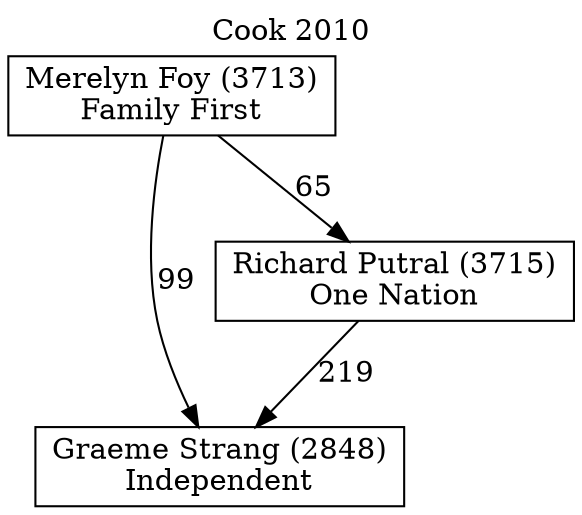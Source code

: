 // House preference flow
digraph "Graeme Strang (2848)_Cook_2010" {
	graph [label="Cook 2010" labelloc=t mclimit=10]
	node [shape=box]
	"Graeme Strang (2848)" [label="Graeme Strang (2848)
Independent"]
	"Richard Putral (3715)" [label="Richard Putral (3715)
One Nation"]
	"Merelyn Foy (3713)" [label="Merelyn Foy (3713)
Family First"]
	"Richard Putral (3715)" -> "Graeme Strang (2848)" [label=219]
	"Merelyn Foy (3713)" -> "Richard Putral (3715)" [label=65]
	"Merelyn Foy (3713)" -> "Graeme Strang (2848)" [label=99]
}
